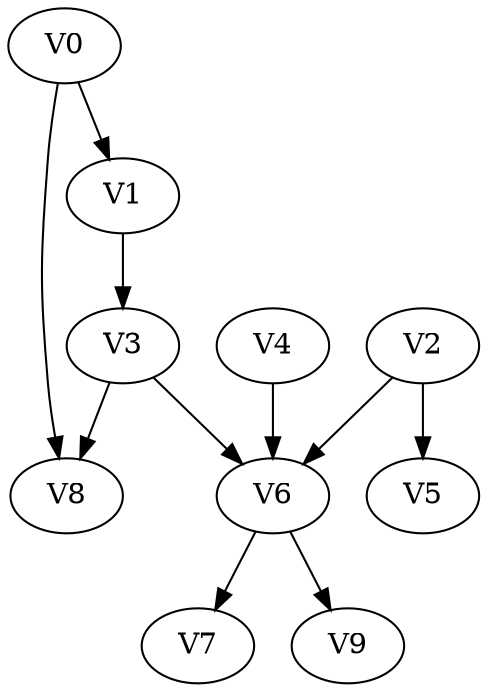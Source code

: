 strict digraph my_dotgraph {
concentrate=True;
V0;
V1;
V2;
V3;
V4;
V5;
V6;
V7;
V8;
V9;
V0 -> V1;
V0 -> V8;
V1 -> V3;
V2 -> V5;
V2 -> V6;
V3 -> V6;
V3 -> V8;
V4 -> V6;
V6 -> V7;
V6 -> V9;
V8 
}